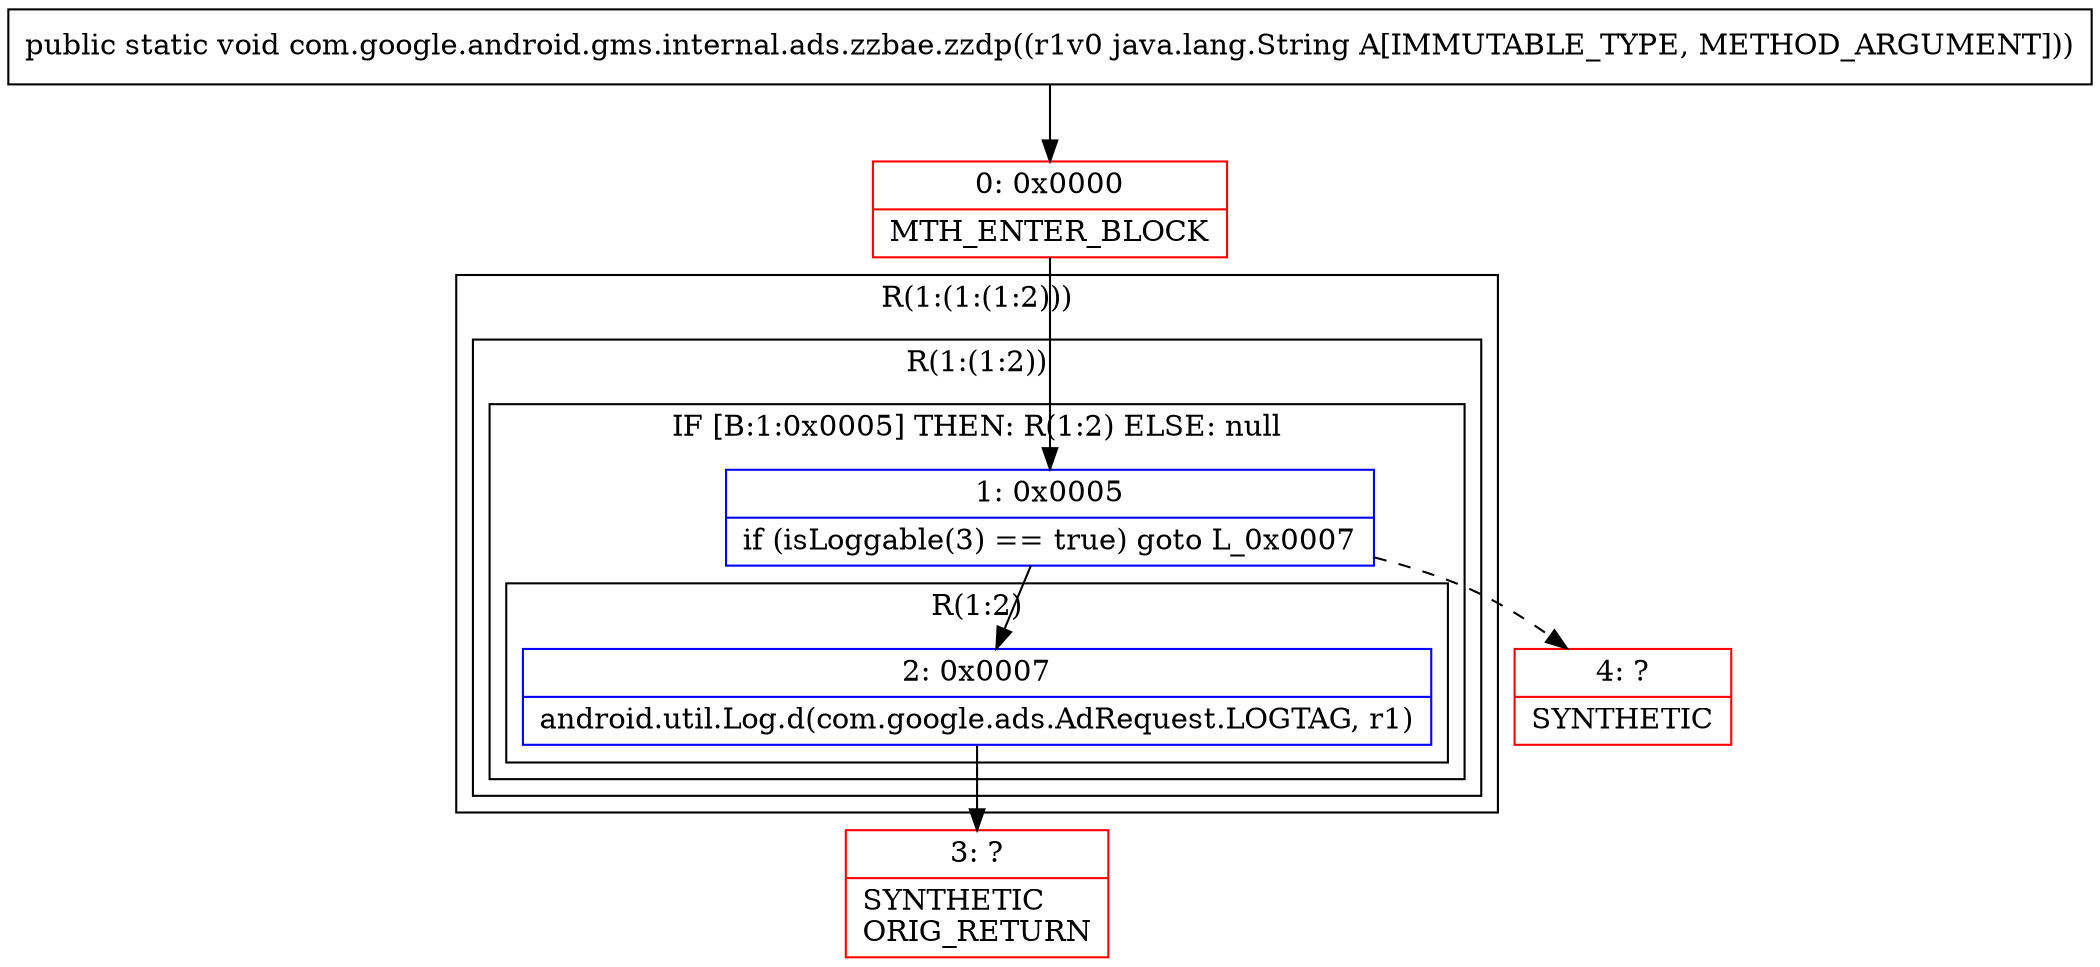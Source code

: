digraph "CFG forcom.google.android.gms.internal.ads.zzbae.zzdp(Ljava\/lang\/String;)V" {
subgraph cluster_Region_69018859 {
label = "R(1:(1:(1:2)))";
node [shape=record,color=blue];
subgraph cluster_Region_1999962781 {
label = "R(1:(1:2))";
node [shape=record,color=blue];
subgraph cluster_IfRegion_108603935 {
label = "IF [B:1:0x0005] THEN: R(1:2) ELSE: null";
node [shape=record,color=blue];
Node_1 [shape=record,label="{1\:\ 0x0005|if (isLoggable(3) == true) goto L_0x0007\l}"];
subgraph cluster_Region_1017412087 {
label = "R(1:2)";
node [shape=record,color=blue];
Node_2 [shape=record,label="{2\:\ 0x0007|android.util.Log.d(com.google.ads.AdRequest.LOGTAG, r1)\l}"];
}
}
}
}
Node_0 [shape=record,color=red,label="{0\:\ 0x0000|MTH_ENTER_BLOCK\l}"];
Node_3 [shape=record,color=red,label="{3\:\ ?|SYNTHETIC\lORIG_RETURN\l}"];
Node_4 [shape=record,color=red,label="{4\:\ ?|SYNTHETIC\l}"];
MethodNode[shape=record,label="{public static void com.google.android.gms.internal.ads.zzbae.zzdp((r1v0 java.lang.String A[IMMUTABLE_TYPE, METHOD_ARGUMENT])) }"];
MethodNode -> Node_0;
Node_1 -> Node_2;
Node_1 -> Node_4[style=dashed];
Node_2 -> Node_3;
Node_0 -> Node_1;
}

